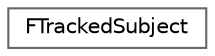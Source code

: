 digraph "Graphical Class Hierarchy"
{
 // INTERACTIVE_SVG=YES
 // LATEX_PDF_SIZE
  bgcolor="transparent";
  edge [fontname=Helvetica,fontsize=10,labelfontname=Helvetica,labelfontsize=10];
  node [fontname=Helvetica,fontsize=10,shape=box,height=0.2,width=0.4];
  rankdir="LR";
  Node0 [id="Node000000",label="FTrackedSubject",height=0.2,width=0.4,color="grey40", fillcolor="white", style="filled",URL="$d5/ddc/structFTrackedSubject.html",tooltip=" "];
}
